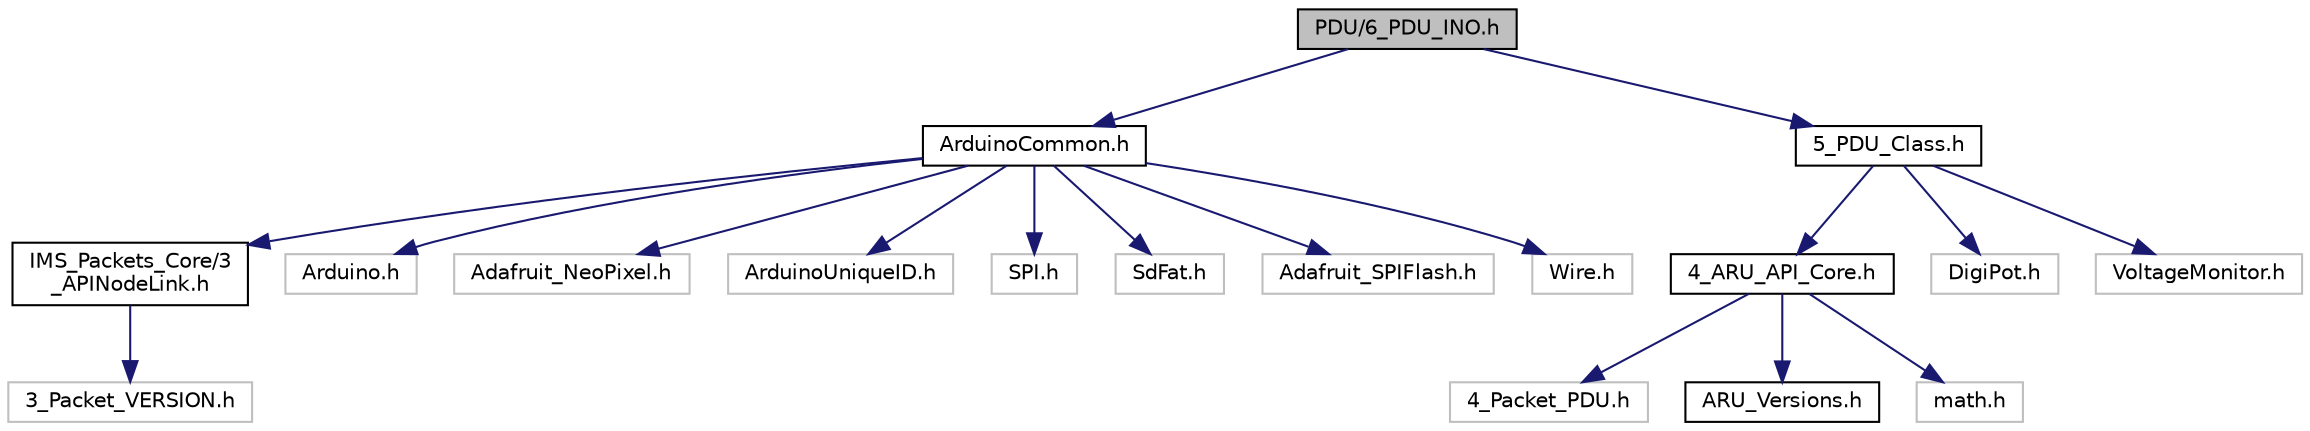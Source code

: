 digraph "PDU/6_PDU_INO.h"
{
 // LATEX_PDF_SIZE
  edge [fontname="Helvetica",fontsize="10",labelfontname="Helvetica",labelfontsize="10"];
  node [fontname="Helvetica",fontsize="10",shape=record];
  Node1 [label="PDU/6_PDU_INO.h",height=0.2,width=0.4,color="black", fillcolor="grey75", style="filled", fontcolor="black",tooltip="Arduino FW for PDU PCB of ARU."];
  Node1 -> Node2 [color="midnightblue",fontsize="10",style="solid",fontname="Helvetica"];
  Node2 [label="ArduinoCommon.h",height=0.2,width=0.4,color="black", fillcolor="white", style="filled",URL="$_arduino_common_8h_source.html",tooltip=" "];
  Node2 -> Node3 [color="midnightblue",fontsize="10",style="solid",fontname="Helvetica"];
  Node3 [label="IMS_Packets_Core/3\l_APINodeLink.h",height=0.2,width=0.4,color="black", fillcolor="white", style="filled",URL="$3___a_p_i_node_link_8h.html",tooltip="Extension of the Packets Core utilizing Header Packets."];
  Node3 -> Node4 [color="midnightblue",fontsize="10",style="solid",fontname="Helvetica"];
  Node4 [label="3_Packet_VERSION.h",height=0.2,width=0.4,color="grey75", fillcolor="white", style="filled",tooltip=" "];
  Node2 -> Node5 [color="midnightblue",fontsize="10",style="solid",fontname="Helvetica"];
  Node5 [label="Arduino.h",height=0.2,width=0.4,color="grey75", fillcolor="white", style="filled",tooltip=" "];
  Node2 -> Node6 [color="midnightblue",fontsize="10",style="solid",fontname="Helvetica"];
  Node6 [label="Adafruit_NeoPixel.h",height=0.2,width=0.4,color="grey75", fillcolor="white", style="filled",tooltip=" "];
  Node2 -> Node7 [color="midnightblue",fontsize="10",style="solid",fontname="Helvetica"];
  Node7 [label="ArduinoUniqueID.h",height=0.2,width=0.4,color="grey75", fillcolor="white", style="filled",tooltip=" "];
  Node2 -> Node8 [color="midnightblue",fontsize="10",style="solid",fontname="Helvetica"];
  Node8 [label="SPI.h",height=0.2,width=0.4,color="grey75", fillcolor="white", style="filled",tooltip=" "];
  Node2 -> Node9 [color="midnightblue",fontsize="10",style="solid",fontname="Helvetica"];
  Node9 [label="SdFat.h",height=0.2,width=0.4,color="grey75", fillcolor="white", style="filled",tooltip=" "];
  Node2 -> Node10 [color="midnightblue",fontsize="10",style="solid",fontname="Helvetica"];
  Node10 [label="Adafruit_SPIFlash.h",height=0.2,width=0.4,color="grey75", fillcolor="white", style="filled",tooltip=" "];
  Node2 -> Node11 [color="midnightblue",fontsize="10",style="solid",fontname="Helvetica"];
  Node11 [label="Wire.h",height=0.2,width=0.4,color="grey75", fillcolor="white", style="filled",tooltip=" "];
  Node1 -> Node12 [color="midnightblue",fontsize="10",style="solid",fontname="Helvetica"];
  Node12 [label="5_PDU_Class.h",height=0.2,width=0.4,color="black", fillcolor="white", style="filled",URL="$5___p_d_u___class_8h.html",tooltip="ARU Node Personalization for the PDU PCB Node."];
  Node12 -> Node13 [color="midnightblue",fontsize="10",style="solid",fontname="Helvetica"];
  Node13 [label="4_ARU_API_Core.h",height=0.2,width=0.4,color="black", fillcolor="white", style="filled",URL="$4___a_r_u___a_p_i___core_8h.html",tooltip="Application Base of Envistacom's Antenna Reference Unit (ARU) Firmware (FW)"];
  Node13 -> Node14 [color="midnightblue",fontsize="10",style="solid",fontname="Helvetica"];
  Node14 [label="4_Packet_PDU.h",height=0.2,width=0.4,color="grey75", fillcolor="white", style="filled",tooltip=" "];
  Node13 -> Node15 [color="midnightblue",fontsize="10",style="solid",fontname="Helvetica"];
  Node15 [label="ARU_Versions.h",height=0.2,width=0.4,color="black", fillcolor="white", style="filled",URL="$_a_r_u___versions_8h.html",tooltip=" "];
  Node13 -> Node16 [color="midnightblue",fontsize="10",style="solid",fontname="Helvetica"];
  Node16 [label="math.h",height=0.2,width=0.4,color="grey75", fillcolor="white", style="filled",tooltip=" "];
  Node12 -> Node17 [color="midnightblue",fontsize="10",style="solid",fontname="Helvetica"];
  Node17 [label="DigiPot.h",height=0.2,width=0.4,color="grey75", fillcolor="white", style="filled",tooltip=" "];
  Node12 -> Node18 [color="midnightblue",fontsize="10",style="solid",fontname="Helvetica"];
  Node18 [label="VoltageMonitor.h",height=0.2,width=0.4,color="grey75", fillcolor="white", style="filled",tooltip=" "];
}
